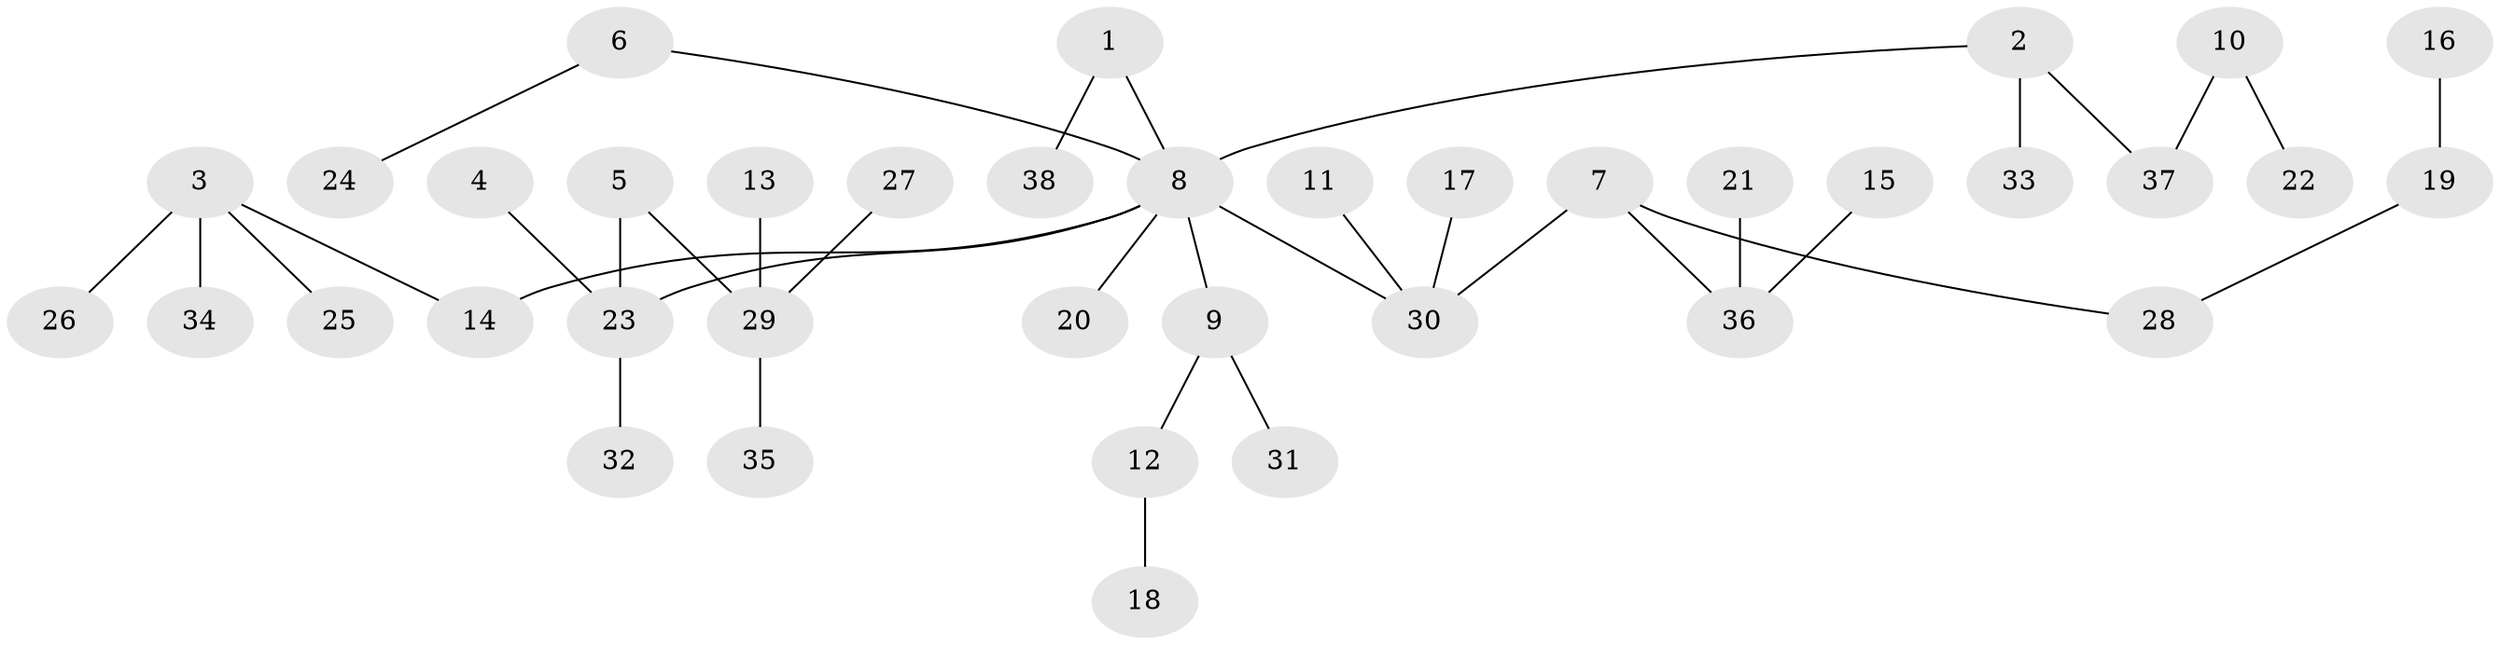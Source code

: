 // original degree distribution, {10: 0.013333333333333334, 1: 0.48, 2: 0.32, 3: 0.09333333333333334, 6: 0.02666666666666667, 4: 0.05333333333333334, 5: 0.013333333333333334}
// Generated by graph-tools (version 1.1) at 2025/02/03/09/25 03:02:19]
// undirected, 38 vertices, 37 edges
graph export_dot {
graph [start="1"]
  node [color=gray90,style=filled];
  1;
  2;
  3;
  4;
  5;
  6;
  7;
  8;
  9;
  10;
  11;
  12;
  13;
  14;
  15;
  16;
  17;
  18;
  19;
  20;
  21;
  22;
  23;
  24;
  25;
  26;
  27;
  28;
  29;
  30;
  31;
  32;
  33;
  34;
  35;
  36;
  37;
  38;
  1 -- 8 [weight=1.0];
  1 -- 38 [weight=1.0];
  2 -- 8 [weight=1.0];
  2 -- 33 [weight=1.0];
  2 -- 37 [weight=1.0];
  3 -- 14 [weight=1.0];
  3 -- 25 [weight=1.0];
  3 -- 26 [weight=1.0];
  3 -- 34 [weight=1.0];
  4 -- 23 [weight=1.0];
  5 -- 23 [weight=1.0];
  5 -- 29 [weight=1.0];
  6 -- 8 [weight=1.0];
  6 -- 24 [weight=1.0];
  7 -- 28 [weight=1.0];
  7 -- 30 [weight=1.0];
  7 -- 36 [weight=1.0];
  8 -- 9 [weight=1.0];
  8 -- 14 [weight=1.0];
  8 -- 20 [weight=1.0];
  8 -- 23 [weight=1.0];
  8 -- 30 [weight=1.0];
  9 -- 12 [weight=1.0];
  9 -- 31 [weight=1.0];
  10 -- 22 [weight=1.0];
  10 -- 37 [weight=1.0];
  11 -- 30 [weight=1.0];
  12 -- 18 [weight=1.0];
  13 -- 29 [weight=1.0];
  15 -- 36 [weight=1.0];
  16 -- 19 [weight=1.0];
  17 -- 30 [weight=1.0];
  19 -- 28 [weight=1.0];
  21 -- 36 [weight=1.0];
  23 -- 32 [weight=1.0];
  27 -- 29 [weight=1.0];
  29 -- 35 [weight=1.0];
}
